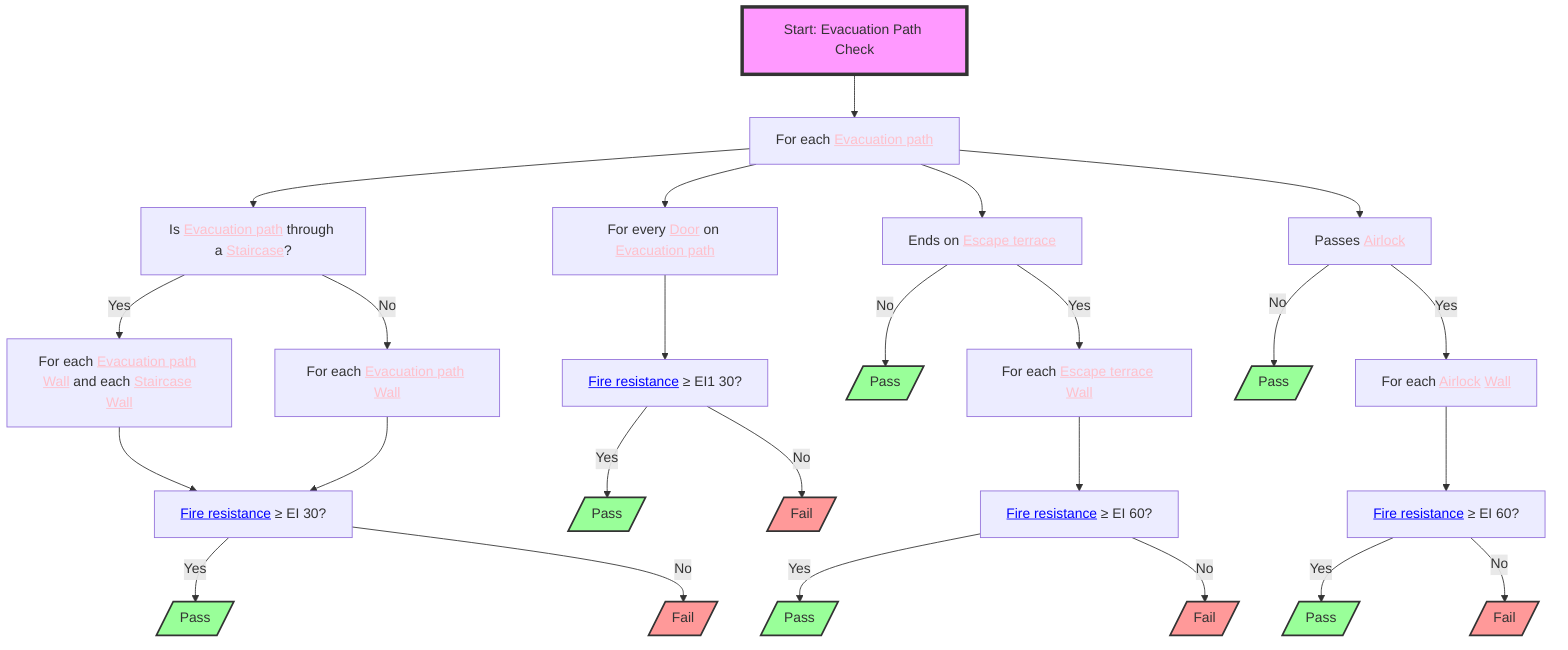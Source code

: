 flowchart TD
    S1["Start: Evacuation Path Check"] --> A["For each <a href="http://example.com/firebimbuilding#EvacuationPath" style="color:pink;">Evacuation path</a>"]
    A --> B["Is <a href="http://example.com/firebimbuilding#EvacuationPath" style="color:pink;">Evacuation path</a> through a <a href="http://example.com/firebimbuilding#Staircase" style="color:pink">Staircase</a>?"] & I["For every&nbsp;<a href="http://example.com/firebimbuilding#Door" style="color:pink">Door</a>&nbsp;on <a href="http://example.com/firebimbuilding#EvacuationPath" style="color:pink">Evacuation path</a>"] & N["Ends on&nbsp;<a href="http://example.com/firebimbuilding#EscapeTerrace" style="color:pink">Escape terrace</a>"] & V["Passes&nbsp;<a href="http://example.com/firebimbuilding#Airlock" style="color:pink">Airlock</a>"]
    B -- Yes --> C["For each <a href="http://example.com/firebimbuilding#EvacuationPath" style="color:pink;">Evacuation path</a> <a href="http://example.com/firebimbuilding#Wall" style="color:pink">Wall</a> and each <a href="http://example.com/firebimbuilding#Staircase" style="color:pink">Staircase</a> <a href="http://example.com/firebimbuilding#Wall" style="color:pink">Wall</a>"]
    B -- No --> D["For each <a href="http://example.com/firebimbuilding#EvacuationPath" style="color:pink;">Evacuation path</a> <a href="http://example.com/firebimbuilding#Wall" style="color:pink">Wall</a>"]
    C --> F["<a href="http://example.com/firebimbuilding#FireResistance" style="color:blue">Fire resistance</a> ≥ EI 30?"]
    F -- Yes --> G[/"Pass"/]
    F -- No --> H[/"Fail"/]
    K["<a href="http://example.com/firebimbuilding#FireResistance" style="color:blue;">Fire resistance</a> ≥ EI1 30?"] -- Yes --> L[/"Pass"/]
    K -- No --> M[/"Fail"/]
    R["<a href="http://example.com/firebimbuilding#FireResistance" style="color:blue;">Fire resistance</a> ≥ EI 60?"] -- Yes --> S[/"Pass"/]
    R -- No --> T[/"Fail"/]
    N -- No --> U[/"Pass"/]
    Z["<a href="http://example.com/firebimbuilding#FireResistance" style="color:blue;">Fire resistance</a> ≥ EI 60?"] -- Yes --> AA[/"Pass"/]
    Z -- No --> AB[/"Fail"/]
    V -- No --> AC[/"Pass"/]
    D --> F
    I --> K
    N -- Yes --> P["For each <a href="http://example.com/firebimbuilding#EscapeTerrace" style="color:pink;">Escape terrace</a> <a href="http://example.com/firebimbuilding#Wall" style="color:pink">Wall</a>"]
    X["For each <a href="http://example.com/firebimbuilding#Airlock" style="color:pink;">Airlock</a> <a href="http://example.com/firebimbuilding#Wall" style="color:pink">Wall</a>"] --> Z
    P --> R
    V -- Yes --> X

     S1:::startClass
     G:::passClass
     H:::failClass
     L:::passClass
     M:::failClass
     S:::passClass
     T:::failClass
     U:::passClass
     AA:::passClass
     AB:::failClass
     AC:::passClass
    classDef startClass fill:#f9f,stroke:#333,stroke-width:4px
    classDef passClass fill:#9f9,stroke:#333,stroke-width:2px
    classDef failClass fill:#f99,stroke:#333,stroke-width:2px
    classDef continueClass fill:#FFD600,stroke:#333,stroke-width:2px